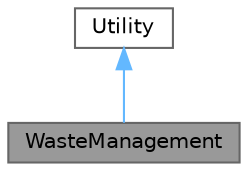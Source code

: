 digraph "WasteManagement"
{
 // LATEX_PDF_SIZE
  bgcolor="transparent";
  edge [fontname=Helvetica,fontsize=10,labelfontname=Helvetica,labelfontsize=10];
  node [fontname=Helvetica,fontsize=10,shape=box,height=0.2,width=0.4];
  Node1 [id="Node000001",label="WasteManagement",height=0.2,width=0.4,color="gray40", fillcolor="grey60", style="filled", fontcolor="black",tooltip="A class that represents waste management services in the city."];
  Node2 -> Node1 [id="edge2_Node000001_Node000002",dir="back",color="steelblue1",style="solid",tooltip=" "];
  Node2 [id="Node000002",label="Utility",height=0.2,width=0.4,color="gray40", fillcolor="white", style="filled",URL="$classUtility.html",tooltip="A class that represents a utility service in the city."];
}
